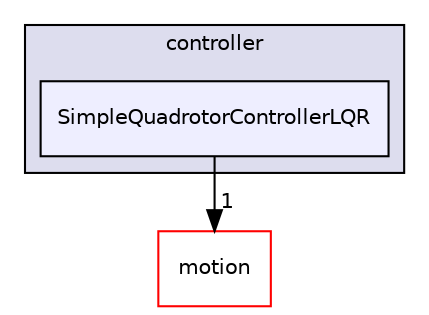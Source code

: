digraph "/root/scrimmage/scrimmage/include/scrimmage/plugins/controller/SimpleQuadrotorControllerLQR" {
  compound=true
  node [ fontsize="10", fontname="Helvetica"];
  edge [ labelfontsize="10", labelfontname="Helvetica"];
  subgraph clusterdir_da9620d34cca5c42773312c818662e06 {
    graph [ bgcolor="#ddddee", pencolor="black", label="controller" fontname="Helvetica", fontsize="10", URL="dir_da9620d34cca5c42773312c818662e06.html"]
  dir_489117e06841f1d0bf8504e4a981e86e [shape=box, label="SimpleQuadrotorControllerLQR", style="filled", fillcolor="#eeeeff", pencolor="black", URL="dir_489117e06841f1d0bf8504e4a981e86e.html"];
  }
  dir_accb3fd3c749527533ae278fdffb4d13 [shape=box label="motion" fillcolor="white" style="filled" color="red" URL="dir_accb3fd3c749527533ae278fdffb4d13.html"];
  dir_489117e06841f1d0bf8504e4a981e86e->dir_accb3fd3c749527533ae278fdffb4d13 [headlabel="1", labeldistance=1.5 headhref="dir_000077_000107.html"];
}
